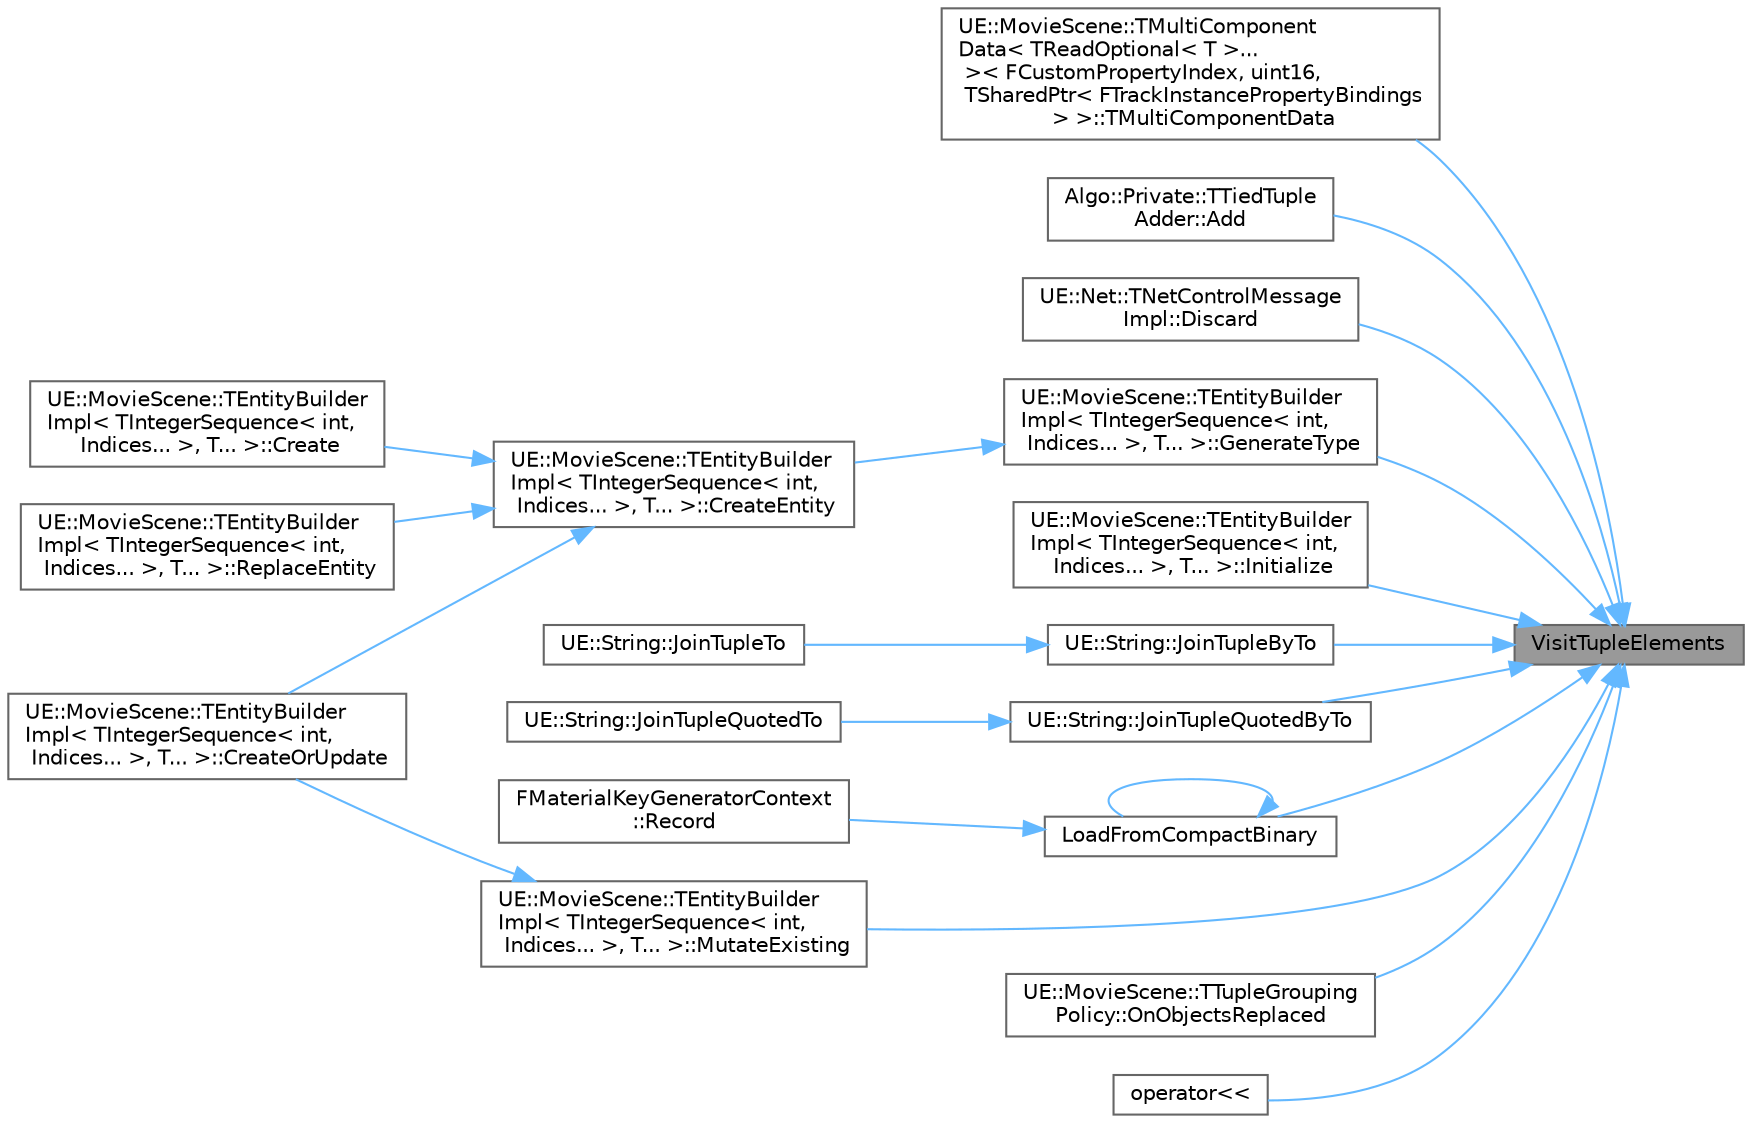 digraph "VisitTupleElements"
{
 // INTERACTIVE_SVG=YES
 // LATEX_PDF_SIZE
  bgcolor="transparent";
  edge [fontname=Helvetica,fontsize=10,labelfontname=Helvetica,labelfontsize=10];
  node [fontname=Helvetica,fontsize=10,shape=box,height=0.2,width=0.4];
  rankdir="RL";
  Node1 [id="Node000001",label="VisitTupleElements",height=0.2,width=0.4,color="gray40", fillcolor="grey60", style="filled", fontcolor="black",tooltip="Visits each element in the specified tuples in parallel and applies them as arguments to the functor."];
  Node1 -> Node2 [id="edge1_Node000001_Node000002",dir="back",color="steelblue1",style="solid",tooltip=" "];
  Node2 [id="Node000002",label="UE::MovieScene::TMultiComponent\lData\< TReadOptional\< T \>...\l \>\< FCustomPropertyIndex, uint16,\l TSharedPtr\< FTrackInstancePropertyBindings\l \> \>::TMultiComponentData",height=0.2,width=0.4,color="grey40", fillcolor="white", style="filled",URL="$d0/dee/structUE_1_1MovieScene_1_1TMultiComponentData.html#a29c3ee1dc255889da2603144765baf89",tooltip=" "];
  Node1 -> Node3 [id="edge2_Node000001_Node000003",dir="back",color="steelblue1",style="solid",tooltip=" "];
  Node3 [id="Node000003",label="Algo::Private::TTiedTuple\lAdder::Add",height=0.2,width=0.4,color="grey40", fillcolor="white", style="filled",URL="$d0/d05/structAlgo_1_1Private_1_1TTiedTupleAdder.html#a05ffc1112fc0def236dc0a30a300c878",tooltip=" "];
  Node1 -> Node4 [id="edge3_Node000001_Node000004",dir="back",color="steelblue1",style="solid",tooltip=" "];
  Node4 [id="Node000004",label="UE::Net::TNetControlMessage\lImpl::Discard",height=0.2,width=0.4,color="grey40", fillcolor="white", style="filled",URL="$df/d09/classUE_1_1Net_1_1TNetControlMessageImpl.html#ab0a9cdfe33e64c3e55cfbd83dae1a476",tooltip="throws away a message of this type from the passed in bunch"];
  Node1 -> Node5 [id="edge4_Node000001_Node000005",dir="back",color="steelblue1",style="solid",tooltip=" "];
  Node5 [id="Node000005",label="UE::MovieScene::TEntityBuilder\lImpl\< TIntegerSequence\< int,\l Indices... \>, T... \>::GenerateType",height=0.2,width=0.4,color="grey40", fillcolor="white", style="filled",URL="$d4/d21/structUE_1_1MovieScene_1_1TEntityBuilderImpl_3_01TIntegerSequence_3_01int_00_01Indices_8_8_8_01_4_00_01T_8_8_8_01_4.html#ac2b463da43a172f96784805988d64925",tooltip=" "];
  Node5 -> Node6 [id="edge5_Node000005_Node000006",dir="back",color="steelblue1",style="solid",tooltip=" "];
  Node6 [id="Node000006",label="UE::MovieScene::TEntityBuilder\lImpl\< TIntegerSequence\< int,\l Indices... \>, T... \>::CreateEntity",height=0.2,width=0.4,color="grey40", fillcolor="white", style="filled",URL="$d4/d21/structUE_1_1MovieScene_1_1TEntityBuilderImpl_3_01TIntegerSequence_3_01int_00_01Indices_8_8_8_01_4_00_01T_8_8_8_01_4.html#a10ceeea00139eed2d3d078f93f58294d",tooltip="Create a new entity using this builder's definition by moving the payload components into the new ent..."];
  Node6 -> Node7 [id="edge6_Node000006_Node000007",dir="back",color="steelblue1",style="solid",tooltip=" "];
  Node7 [id="Node000007",label="UE::MovieScene::TEntityBuilder\lImpl\< TIntegerSequence\< int,\l Indices... \>, T... \>::Create",height=0.2,width=0.4,color="grey40", fillcolor="white", style="filled",URL="$d4/d21/structUE_1_1MovieScene_1_1TEntityBuilderImpl_3_01TIntegerSequence_3_01int_00_01Indices_8_8_8_01_4_00_01T_8_8_8_01_4.html#a7638cd54654db9dd256016ed3c89364e",tooltip=" "];
  Node6 -> Node8 [id="edge7_Node000006_Node000008",dir="back",color="steelblue1",style="solid",tooltip=" "];
  Node8 [id="Node000008",label="UE::MovieScene::TEntityBuilder\lImpl\< TIntegerSequence\< int,\l Indices... \>, T... \>::CreateOrUpdate",height=0.2,width=0.4,color="grey40", fillcolor="white", style="filled",URL="$d4/d21/structUE_1_1MovieScene_1_1TEntityBuilderImpl_3_01TIntegerSequence_3_01int_00_01Indices_8_8_8_01_4_00_01T_8_8_8_01_4.html#ac852621632178713a35426161a033c83",tooltip="Mutate an existing entity using this instance's payload and an additional mask of components."];
  Node6 -> Node9 [id="edge8_Node000006_Node000009",dir="back",color="steelblue1",style="solid",tooltip=" "];
  Node9 [id="Node000009",label="UE::MovieScene::TEntityBuilder\lImpl\< TIntegerSequence\< int,\l Indices... \>, T... \>::ReplaceEntity",height=0.2,width=0.4,color="grey40", fillcolor="white", style="filled",URL="$d4/d21/structUE_1_1MovieScene_1_1TEntityBuilderImpl_3_01TIntegerSequence_3_01int_00_01Indices_8_8_8_01_4_00_01T_8_8_8_01_4.html#ad61cbdd684629bde024cee9fa03746d5",tooltip="Replace the components of an entity with this builder's definition."];
  Node1 -> Node10 [id="edge9_Node000001_Node000010",dir="back",color="steelblue1",style="solid",tooltip=" "];
  Node10 [id="Node000010",label="UE::MovieScene::TEntityBuilder\lImpl\< TIntegerSequence\< int,\l Indices... \>, T... \>::Initialize",height=0.2,width=0.4,color="grey40", fillcolor="white", style="filled",URL="$d4/d21/structUE_1_1MovieScene_1_1TEntityBuilderImpl_3_01TIntegerSequence_3_01int_00_01Indices_8_8_8_01_4_00_01T_8_8_8_01_4.html#a69bbd81de98fab5e2b159ae13fff5a3c",tooltip=" "];
  Node1 -> Node11 [id="edge10_Node000001_Node000011",dir="back",color="steelblue1",style="solid",tooltip=" "];
  Node11 [id="Node000011",label="UE::String::JoinTupleByTo",height=0.2,width=0.4,color="grey40", fillcolor="white", style="filled",URL="$d9/d2e/namespaceUE_1_1String.html#a99e834d447cb8ca6f0a04f49876eb106",tooltip="Append every element of the tuple to the builder, separating the elements by the delimiter."];
  Node11 -> Node12 [id="edge11_Node000011_Node000012",dir="back",color="steelblue1",style="solid",tooltip=" "];
  Node12 [id="Node000012",label="UE::String::JoinTupleTo",height=0.2,width=0.4,color="grey40", fillcolor="white", style="filled",URL="$d9/d2e/namespaceUE_1_1String.html#a6e0ad0402710968485dee714a85befac",tooltip="Append every element of the tuple to the builder, separating the elements by the delimiter."];
  Node1 -> Node13 [id="edge12_Node000001_Node000013",dir="back",color="steelblue1",style="solid",tooltip=" "];
  Node13 [id="Node000013",label="UE::String::JoinTupleQuotedByTo",height=0.2,width=0.4,color="grey40", fillcolor="white", style="filled",URL="$d9/d2e/namespaceUE_1_1String.html#ac1f9ead6ee43c9fb1bc29c40f38f1903",tooltip="Append every element of the tuple to the builder, separating the elements by the delimiter,..."];
  Node13 -> Node14 [id="edge13_Node000013_Node000014",dir="back",color="steelblue1",style="solid",tooltip=" "];
  Node14 [id="Node000014",label="UE::String::JoinTupleQuotedTo",height=0.2,width=0.4,color="grey40", fillcolor="white", style="filled",URL="$d9/d2e/namespaceUE_1_1String.html#a001755e0b238dd2ffb22898f764be18b",tooltip="Append every element of the tuple to the builder, separating the elements by the delimiter,..."];
  Node1 -> Node15 [id="edge14_Node000001_Node000015",dir="back",color="steelblue1",style="solid",tooltip=" "];
  Node15 [id="Node000015",label="LoadFromCompactBinary",height=0.2,width=0.4,color="grey40", fillcolor="white", style="filled",URL="$d2/df2/CompactBinaryContainerSerialization_8h.html#a08d23593482dc34a0feae7585f9e9cae",tooltip=" "];
  Node15 -> Node15 [id="edge15_Node000015_Node000015",dir="back",color="steelblue1",style="solid",tooltip=" "];
  Node15 -> Node16 [id="edge16_Node000015_Node000016",dir="back",color="steelblue1",style="solid",tooltip=" "];
  Node16 [id="Node000016",label="FMaterialKeyGeneratorContext\l::Record",height=0.2,width=0.4,color="grey40", fillcolor="white", style="filled",URL="$d5/d1c/classFMaterialKeyGeneratorContext.html#a6856eda66adc4fdeb3e25b9502a929c1",tooltip="When saving or loading, save the given Data with the given name."];
  Node1 -> Node17 [id="edge17_Node000001_Node000017",dir="back",color="steelblue1",style="solid",tooltip=" "];
  Node17 [id="Node000017",label="UE::MovieScene::TEntityBuilder\lImpl\< TIntegerSequence\< int,\l Indices... \>, T... \>::MutateExisting",height=0.2,width=0.4,color="grey40", fillcolor="white", style="filled",URL="$d4/d21/structUE_1_1MovieScene_1_1TEntityBuilderImpl_3_01TIntegerSequence_3_01int_00_01Indices_8_8_8_01_4_00_01T_8_8_8_01_4.html#a1a5ddea5aad4ad84cc2fd54178848ae7",tooltip="Mutate an existing entity using this instance's payload and an additional mask of components."];
  Node17 -> Node8 [id="edge18_Node000017_Node000008",dir="back",color="steelblue1",style="solid",tooltip=" "];
  Node1 -> Node18 [id="edge19_Node000001_Node000018",dir="back",color="steelblue1",style="solid",tooltip=" "];
  Node18 [id="Node000018",label="UE::MovieScene::TTupleGrouping\lPolicy::OnObjectsReplaced",height=0.2,width=0.4,color="grey40", fillcolor="white", style="filled",URL="$d8/de1/structUE_1_1MovieScene_1_1TTupleGroupingPolicy.html#aaa23cd4d9dd28d0dbc77c868af1c9ed5",tooltip=" "];
  Node1 -> Node19 [id="edge20_Node000001_Node000019",dir="back",color="steelblue1",style="solid",tooltip=" "];
  Node19 [id="Node000019",label="operator\<\<",height=0.2,width=0.4,color="grey40", fillcolor="white", style="filled",URL="$d2/df2/CompactBinaryContainerSerialization_8h.html#ac4013f88d4fc47c5cb3eadaee5f8d827",tooltip=" "];
}

